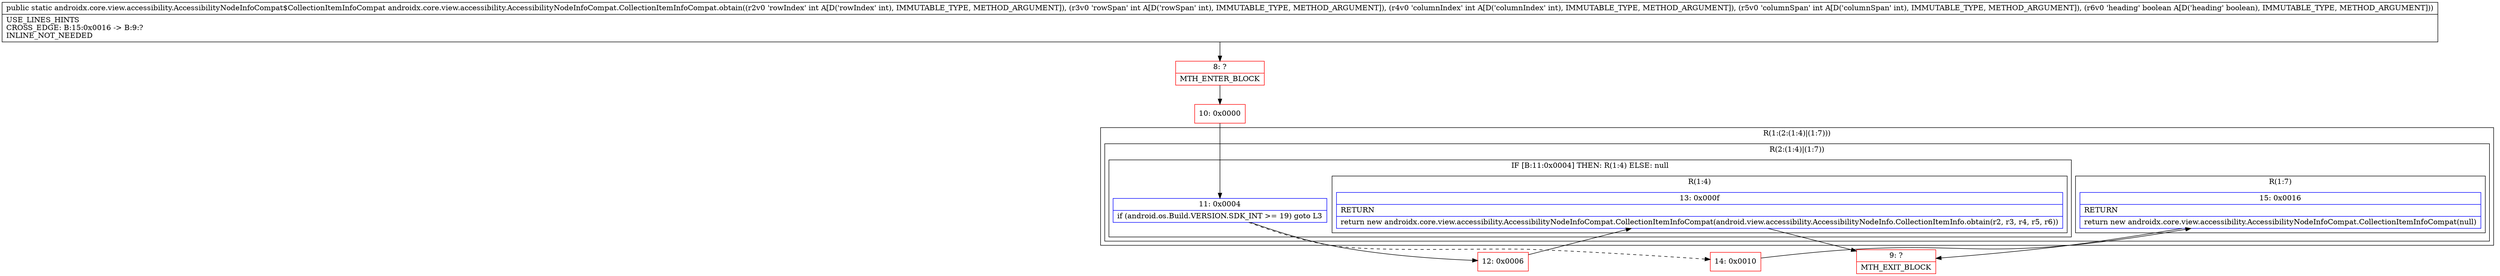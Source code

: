 digraph "CFG forandroidx.core.view.accessibility.AccessibilityNodeInfoCompat.CollectionItemInfoCompat.obtain(IIIIZ)Landroidx\/core\/view\/accessibility\/AccessibilityNodeInfoCompat$CollectionItemInfoCompat;" {
subgraph cluster_Region_1012985140 {
label = "R(1:(2:(1:4)|(1:7)))";
node [shape=record,color=blue];
subgraph cluster_Region_1303584071 {
label = "R(2:(1:4)|(1:7))";
node [shape=record,color=blue];
subgraph cluster_IfRegion_1726679917 {
label = "IF [B:11:0x0004] THEN: R(1:4) ELSE: null";
node [shape=record,color=blue];
Node_11 [shape=record,label="{11\:\ 0x0004|if (android.os.Build.VERSION.SDK_INT \>= 19) goto L3\l}"];
subgraph cluster_Region_2048296727 {
label = "R(1:4)";
node [shape=record,color=blue];
Node_13 [shape=record,label="{13\:\ 0x000f|RETURN\l|return new androidx.core.view.accessibility.AccessibilityNodeInfoCompat.CollectionItemInfoCompat(android.view.accessibility.AccessibilityNodeInfo.CollectionItemInfo.obtain(r2, r3, r4, r5, r6))\l}"];
}
}
subgraph cluster_Region_1092934700 {
label = "R(1:7)";
node [shape=record,color=blue];
Node_15 [shape=record,label="{15\:\ 0x0016|RETURN\l|return new androidx.core.view.accessibility.AccessibilityNodeInfoCompat.CollectionItemInfoCompat(null)\l}"];
}
}
}
Node_8 [shape=record,color=red,label="{8\:\ ?|MTH_ENTER_BLOCK\l}"];
Node_10 [shape=record,color=red,label="{10\:\ 0x0000}"];
Node_12 [shape=record,color=red,label="{12\:\ 0x0006}"];
Node_9 [shape=record,color=red,label="{9\:\ ?|MTH_EXIT_BLOCK\l}"];
Node_14 [shape=record,color=red,label="{14\:\ 0x0010}"];
MethodNode[shape=record,label="{public static androidx.core.view.accessibility.AccessibilityNodeInfoCompat$CollectionItemInfoCompat androidx.core.view.accessibility.AccessibilityNodeInfoCompat.CollectionItemInfoCompat.obtain((r2v0 'rowIndex' int A[D('rowIndex' int), IMMUTABLE_TYPE, METHOD_ARGUMENT]), (r3v0 'rowSpan' int A[D('rowSpan' int), IMMUTABLE_TYPE, METHOD_ARGUMENT]), (r4v0 'columnIndex' int A[D('columnIndex' int), IMMUTABLE_TYPE, METHOD_ARGUMENT]), (r5v0 'columnSpan' int A[D('columnSpan' int), IMMUTABLE_TYPE, METHOD_ARGUMENT]), (r6v0 'heading' boolean A[D('heading' boolean), IMMUTABLE_TYPE, METHOD_ARGUMENT]))  | USE_LINES_HINTS\lCROSS_EDGE: B:15:0x0016 \-\> B:9:?\lINLINE_NOT_NEEDED\l}"];
MethodNode -> Node_8;Node_11 -> Node_12;
Node_11 -> Node_14[style=dashed];
Node_13 -> Node_9;
Node_15 -> Node_9;
Node_8 -> Node_10;
Node_10 -> Node_11;
Node_12 -> Node_13;
Node_14 -> Node_15;
}


